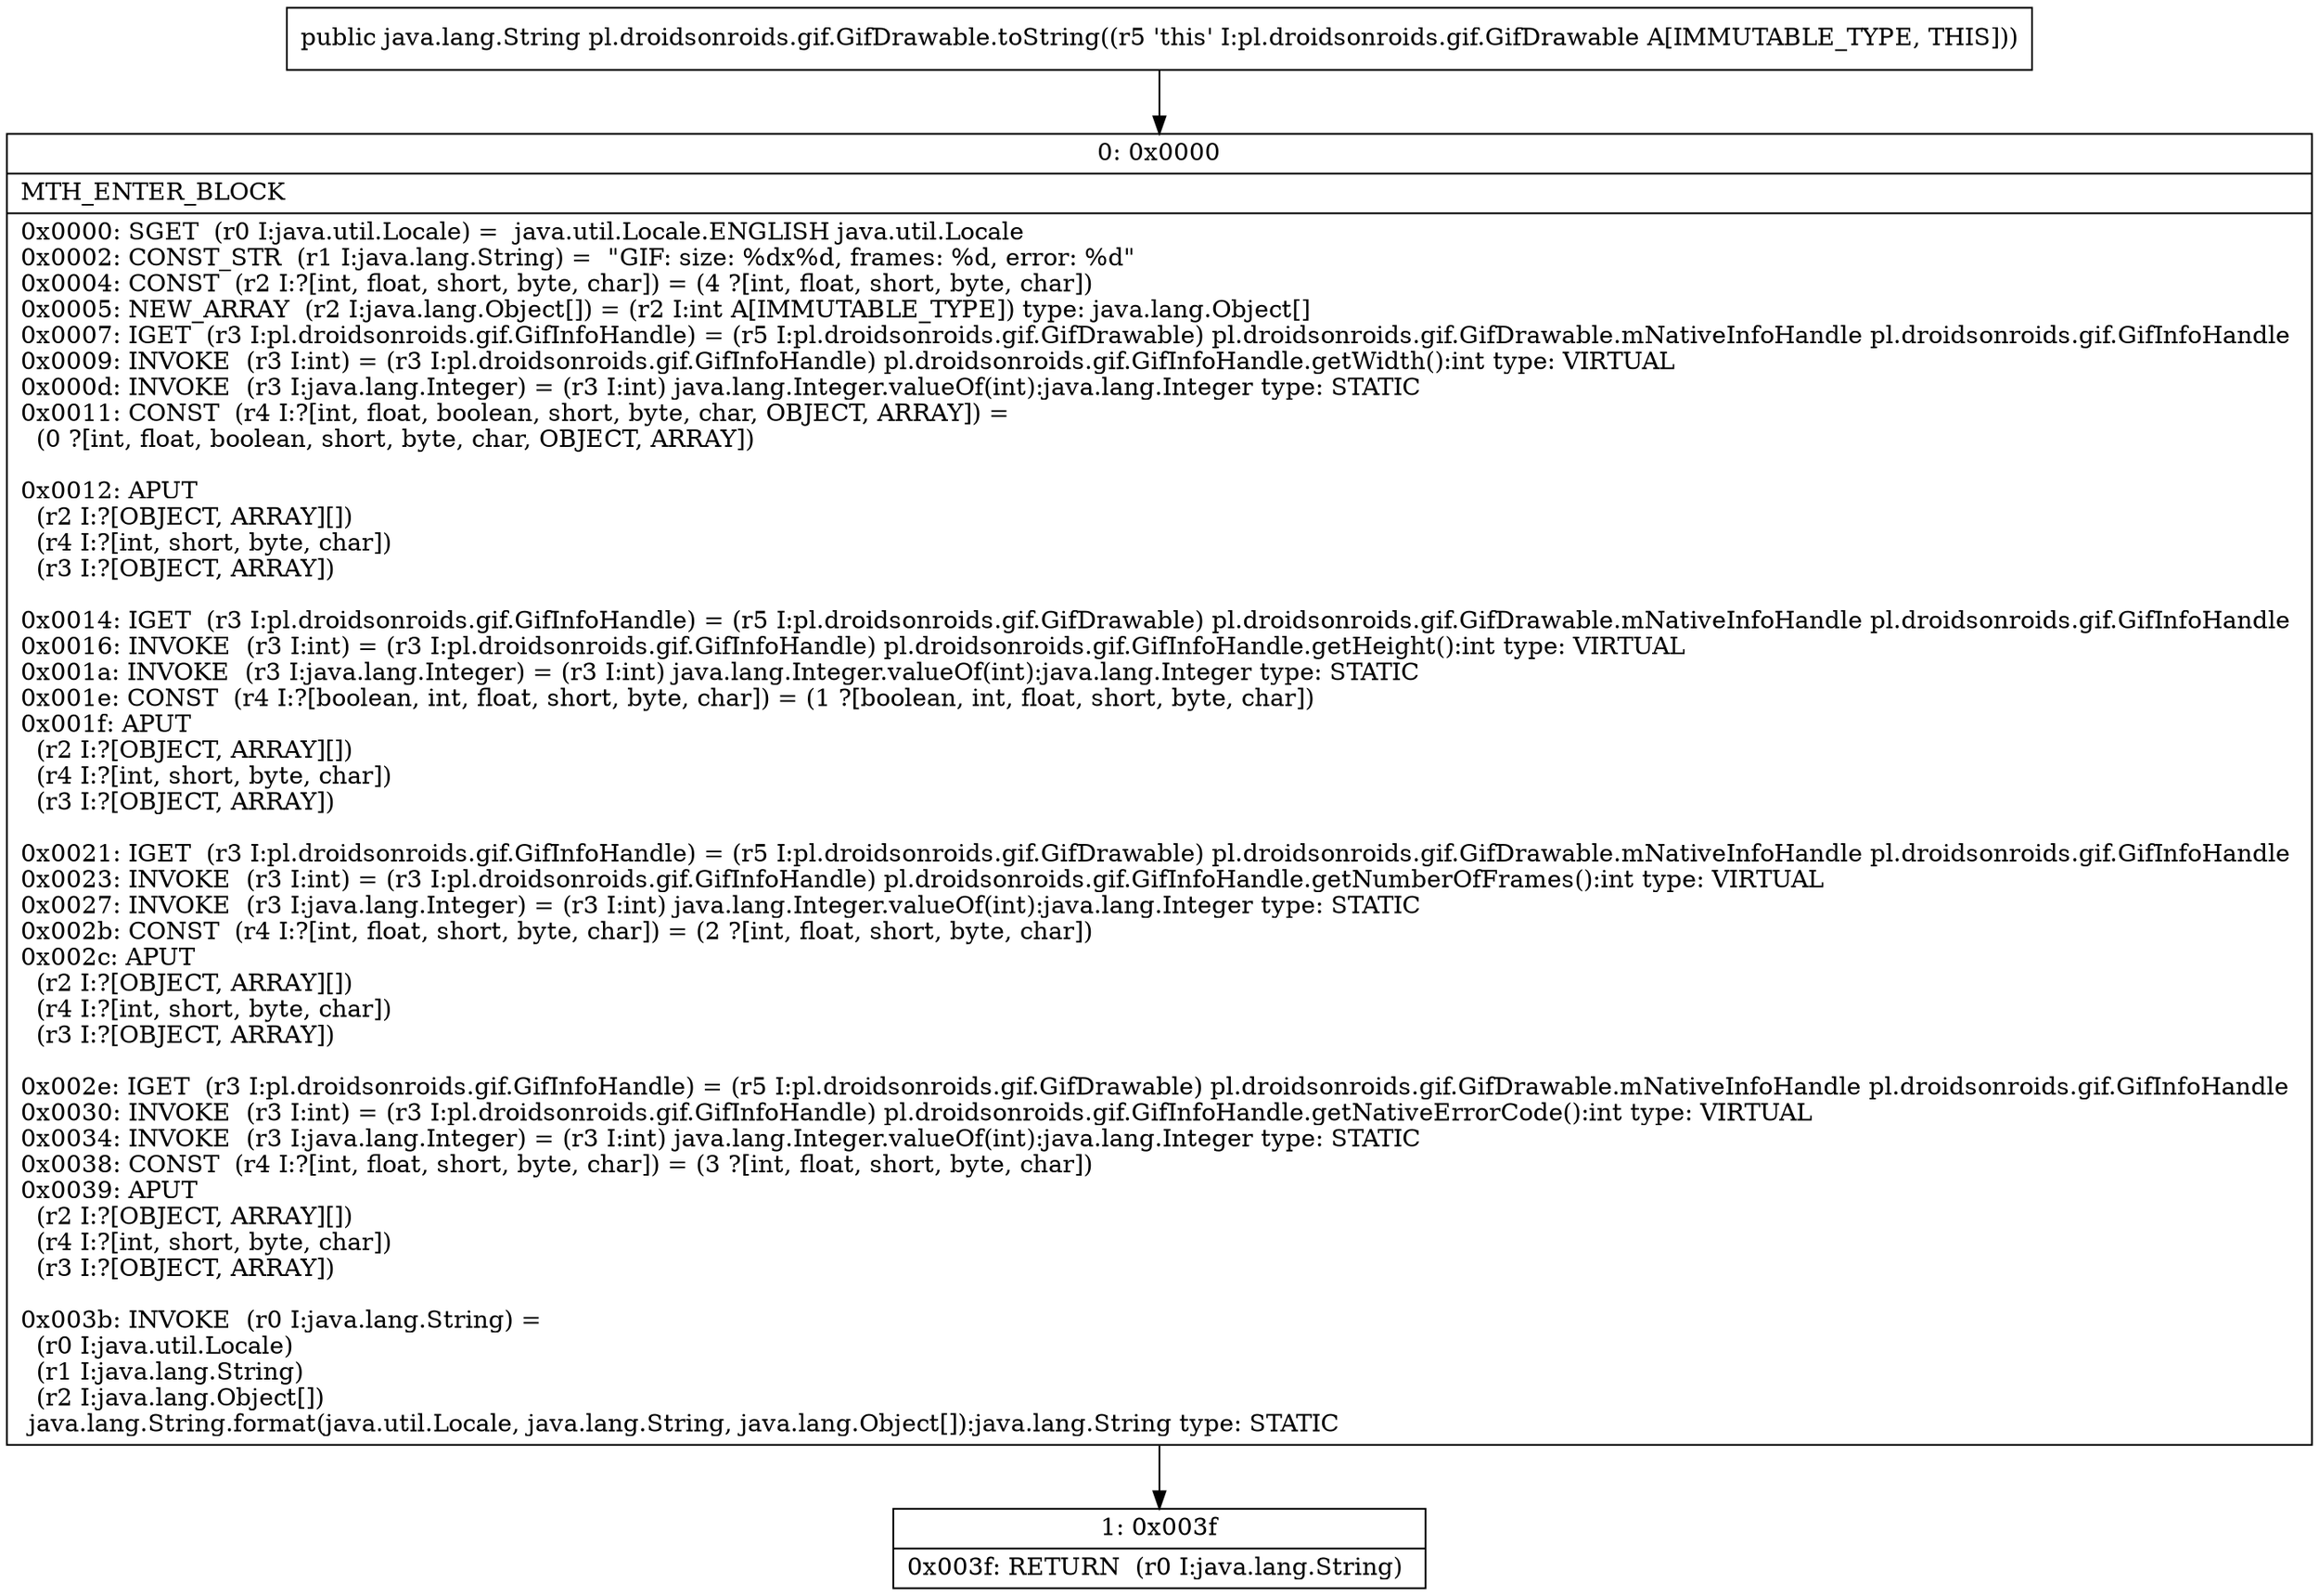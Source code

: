 digraph "CFG forpl.droidsonroids.gif.GifDrawable.toString()Ljava\/lang\/String;" {
Node_0 [shape=record,label="{0\:\ 0x0000|MTH_ENTER_BLOCK\l|0x0000: SGET  (r0 I:java.util.Locale) =  java.util.Locale.ENGLISH java.util.Locale \l0x0002: CONST_STR  (r1 I:java.lang.String) =  \"GIF: size: %dx%d, frames: %d, error: %d\" \l0x0004: CONST  (r2 I:?[int, float, short, byte, char]) = (4 ?[int, float, short, byte, char]) \l0x0005: NEW_ARRAY  (r2 I:java.lang.Object[]) = (r2 I:int A[IMMUTABLE_TYPE]) type: java.lang.Object[] \l0x0007: IGET  (r3 I:pl.droidsonroids.gif.GifInfoHandle) = (r5 I:pl.droidsonroids.gif.GifDrawable) pl.droidsonroids.gif.GifDrawable.mNativeInfoHandle pl.droidsonroids.gif.GifInfoHandle \l0x0009: INVOKE  (r3 I:int) = (r3 I:pl.droidsonroids.gif.GifInfoHandle) pl.droidsonroids.gif.GifInfoHandle.getWidth():int type: VIRTUAL \l0x000d: INVOKE  (r3 I:java.lang.Integer) = (r3 I:int) java.lang.Integer.valueOf(int):java.lang.Integer type: STATIC \l0x0011: CONST  (r4 I:?[int, float, boolean, short, byte, char, OBJECT, ARRAY]) = \l  (0 ?[int, float, boolean, short, byte, char, OBJECT, ARRAY])\l \l0x0012: APUT  \l  (r2 I:?[OBJECT, ARRAY][])\l  (r4 I:?[int, short, byte, char])\l  (r3 I:?[OBJECT, ARRAY])\l \l0x0014: IGET  (r3 I:pl.droidsonroids.gif.GifInfoHandle) = (r5 I:pl.droidsonroids.gif.GifDrawable) pl.droidsonroids.gif.GifDrawable.mNativeInfoHandle pl.droidsonroids.gif.GifInfoHandle \l0x0016: INVOKE  (r3 I:int) = (r3 I:pl.droidsonroids.gif.GifInfoHandle) pl.droidsonroids.gif.GifInfoHandle.getHeight():int type: VIRTUAL \l0x001a: INVOKE  (r3 I:java.lang.Integer) = (r3 I:int) java.lang.Integer.valueOf(int):java.lang.Integer type: STATIC \l0x001e: CONST  (r4 I:?[boolean, int, float, short, byte, char]) = (1 ?[boolean, int, float, short, byte, char]) \l0x001f: APUT  \l  (r2 I:?[OBJECT, ARRAY][])\l  (r4 I:?[int, short, byte, char])\l  (r3 I:?[OBJECT, ARRAY])\l \l0x0021: IGET  (r3 I:pl.droidsonroids.gif.GifInfoHandle) = (r5 I:pl.droidsonroids.gif.GifDrawable) pl.droidsonroids.gif.GifDrawable.mNativeInfoHandle pl.droidsonroids.gif.GifInfoHandle \l0x0023: INVOKE  (r3 I:int) = (r3 I:pl.droidsonroids.gif.GifInfoHandle) pl.droidsonroids.gif.GifInfoHandle.getNumberOfFrames():int type: VIRTUAL \l0x0027: INVOKE  (r3 I:java.lang.Integer) = (r3 I:int) java.lang.Integer.valueOf(int):java.lang.Integer type: STATIC \l0x002b: CONST  (r4 I:?[int, float, short, byte, char]) = (2 ?[int, float, short, byte, char]) \l0x002c: APUT  \l  (r2 I:?[OBJECT, ARRAY][])\l  (r4 I:?[int, short, byte, char])\l  (r3 I:?[OBJECT, ARRAY])\l \l0x002e: IGET  (r3 I:pl.droidsonroids.gif.GifInfoHandle) = (r5 I:pl.droidsonroids.gif.GifDrawable) pl.droidsonroids.gif.GifDrawable.mNativeInfoHandle pl.droidsonroids.gif.GifInfoHandle \l0x0030: INVOKE  (r3 I:int) = (r3 I:pl.droidsonroids.gif.GifInfoHandle) pl.droidsonroids.gif.GifInfoHandle.getNativeErrorCode():int type: VIRTUAL \l0x0034: INVOKE  (r3 I:java.lang.Integer) = (r3 I:int) java.lang.Integer.valueOf(int):java.lang.Integer type: STATIC \l0x0038: CONST  (r4 I:?[int, float, short, byte, char]) = (3 ?[int, float, short, byte, char]) \l0x0039: APUT  \l  (r2 I:?[OBJECT, ARRAY][])\l  (r4 I:?[int, short, byte, char])\l  (r3 I:?[OBJECT, ARRAY])\l \l0x003b: INVOKE  (r0 I:java.lang.String) = \l  (r0 I:java.util.Locale)\l  (r1 I:java.lang.String)\l  (r2 I:java.lang.Object[])\l java.lang.String.format(java.util.Locale, java.lang.String, java.lang.Object[]):java.lang.String type: STATIC \l}"];
Node_1 [shape=record,label="{1\:\ 0x003f|0x003f: RETURN  (r0 I:java.lang.String) \l}"];
MethodNode[shape=record,label="{public java.lang.String pl.droidsonroids.gif.GifDrawable.toString((r5 'this' I:pl.droidsonroids.gif.GifDrawable A[IMMUTABLE_TYPE, THIS])) }"];
MethodNode -> Node_0;
Node_0 -> Node_1;
}


